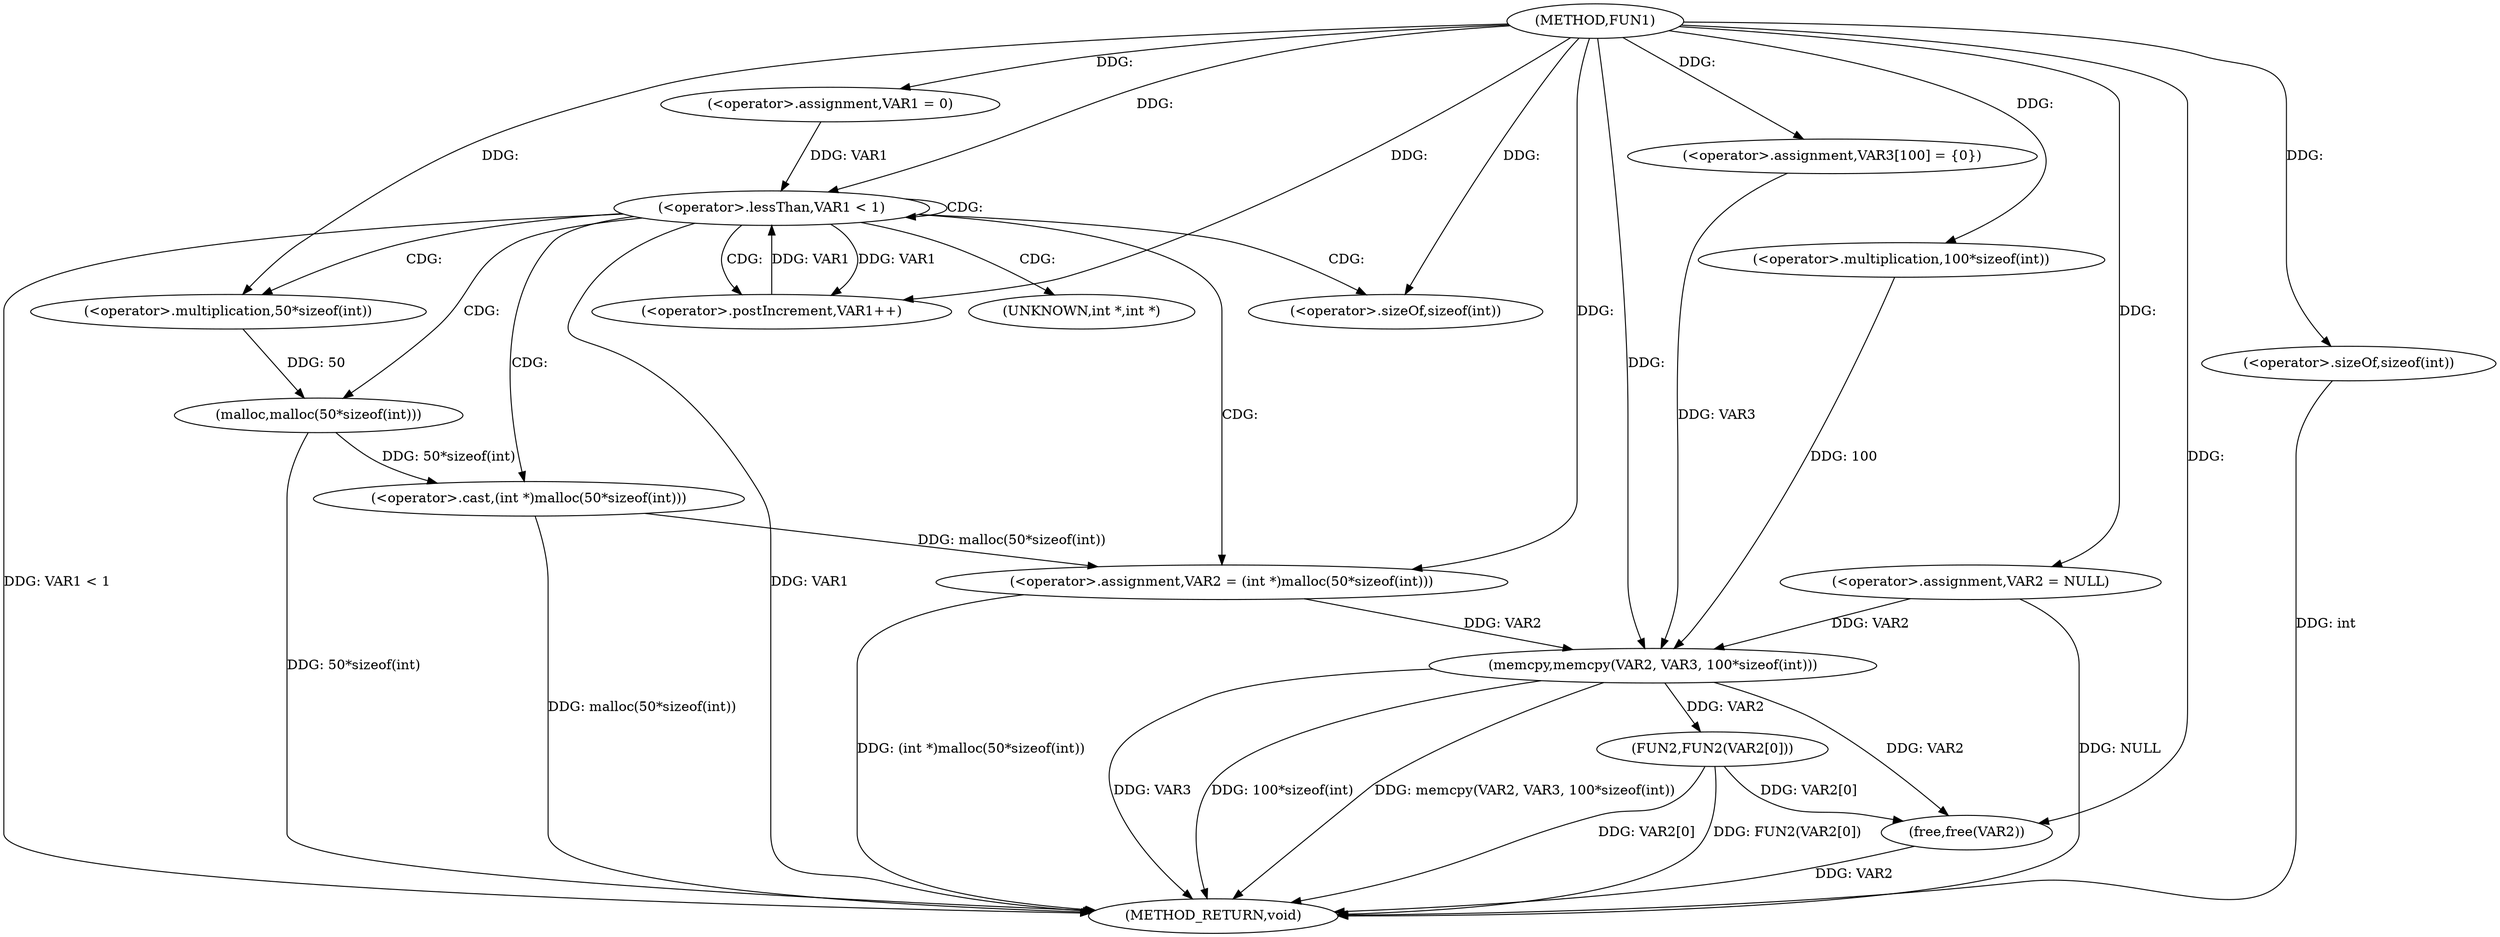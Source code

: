 digraph FUN1 {  
"1000100" [label = "(METHOD,FUN1)" ]
"1000143" [label = "(METHOD_RETURN,void)" ]
"1000104" [label = "(<operator>.assignment,VAR2 = NULL)" ]
"1000108" [label = "(<operator>.assignment,VAR1 = 0)" ]
"1000111" [label = "(<operator>.lessThan,VAR1 < 1)" ]
"1000114" [label = "(<operator>.postIncrement,VAR1++)" ]
"1000117" [label = "(<operator>.assignment,VAR2 = (int *)malloc(50*sizeof(int)))" ]
"1000119" [label = "(<operator>.cast,(int *)malloc(50*sizeof(int)))" ]
"1000121" [label = "(malloc,malloc(50*sizeof(int)))" ]
"1000122" [label = "(<operator>.multiplication,50*sizeof(int))" ]
"1000124" [label = "(<operator>.sizeOf,sizeof(int))" ]
"1000128" [label = "(<operator>.assignment,VAR3[100] = {0})" ]
"1000130" [label = "(memcpy,memcpy(VAR2, VAR3, 100*sizeof(int)))" ]
"1000133" [label = "(<operator>.multiplication,100*sizeof(int))" ]
"1000135" [label = "(<operator>.sizeOf,sizeof(int))" ]
"1000137" [label = "(FUN2,FUN2(VAR2[0]))" ]
"1000141" [label = "(free,free(VAR2))" ]
"1000120" [label = "(UNKNOWN,int *,int *)" ]
  "1000130" -> "1000143"  [ label = "DDG: memcpy(VAR2, VAR3, 100*sizeof(int))"] 
  "1000141" -> "1000143"  [ label = "DDG: VAR2"] 
  "1000119" -> "1000143"  [ label = "DDG: malloc(50*sizeof(int))"] 
  "1000117" -> "1000143"  [ label = "DDG: (int *)malloc(50*sizeof(int))"] 
  "1000111" -> "1000143"  [ label = "DDG: VAR1 < 1"] 
  "1000130" -> "1000143"  [ label = "DDG: VAR3"] 
  "1000130" -> "1000143"  [ label = "DDG: 100*sizeof(int)"] 
  "1000111" -> "1000143"  [ label = "DDG: VAR1"] 
  "1000135" -> "1000143"  [ label = "DDG: int"] 
  "1000121" -> "1000143"  [ label = "DDG: 50*sizeof(int)"] 
  "1000137" -> "1000143"  [ label = "DDG: VAR2[0]"] 
  "1000137" -> "1000143"  [ label = "DDG: FUN2(VAR2[0])"] 
  "1000104" -> "1000143"  [ label = "DDG: NULL"] 
  "1000100" -> "1000104"  [ label = "DDG: "] 
  "1000100" -> "1000108"  [ label = "DDG: "] 
  "1000114" -> "1000111"  [ label = "DDG: VAR1"] 
  "1000108" -> "1000111"  [ label = "DDG: VAR1"] 
  "1000100" -> "1000111"  [ label = "DDG: "] 
  "1000111" -> "1000114"  [ label = "DDG: VAR1"] 
  "1000100" -> "1000114"  [ label = "DDG: "] 
  "1000119" -> "1000117"  [ label = "DDG: malloc(50*sizeof(int))"] 
  "1000100" -> "1000117"  [ label = "DDG: "] 
  "1000121" -> "1000119"  [ label = "DDG: 50*sizeof(int)"] 
  "1000122" -> "1000121"  [ label = "DDG: 50"] 
  "1000100" -> "1000122"  [ label = "DDG: "] 
  "1000100" -> "1000124"  [ label = "DDG: "] 
  "1000100" -> "1000128"  [ label = "DDG: "] 
  "1000104" -> "1000130"  [ label = "DDG: VAR2"] 
  "1000117" -> "1000130"  [ label = "DDG: VAR2"] 
  "1000100" -> "1000130"  [ label = "DDG: "] 
  "1000128" -> "1000130"  [ label = "DDG: VAR3"] 
  "1000133" -> "1000130"  [ label = "DDG: 100"] 
  "1000100" -> "1000133"  [ label = "DDG: "] 
  "1000100" -> "1000135"  [ label = "DDG: "] 
  "1000130" -> "1000137"  [ label = "DDG: VAR2"] 
  "1000137" -> "1000141"  [ label = "DDG: VAR2[0]"] 
  "1000130" -> "1000141"  [ label = "DDG: VAR2"] 
  "1000100" -> "1000141"  [ label = "DDG: "] 
  "1000111" -> "1000121"  [ label = "CDG: "] 
  "1000111" -> "1000124"  [ label = "CDG: "] 
  "1000111" -> "1000119"  [ label = "CDG: "] 
  "1000111" -> "1000114"  [ label = "CDG: "] 
  "1000111" -> "1000120"  [ label = "CDG: "] 
  "1000111" -> "1000117"  [ label = "CDG: "] 
  "1000111" -> "1000111"  [ label = "CDG: "] 
  "1000111" -> "1000122"  [ label = "CDG: "] 
}

